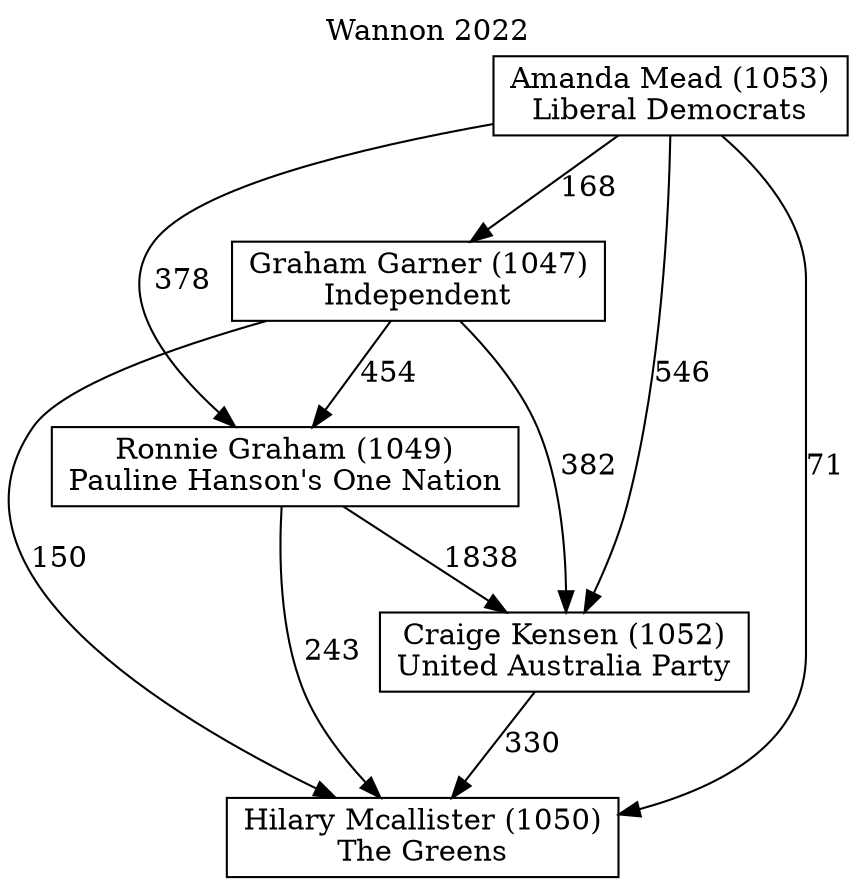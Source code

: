 // House preference flow
digraph "Hilary Mcallister (1050)_Wannon_2022" {
	graph [label="Wannon 2022" labelloc=t mclimit=10]
	node [shape=box]
	"Hilary Mcallister (1050)" [label="Hilary Mcallister (1050)
The Greens"]
	"Ronnie Graham (1049)" [label="Ronnie Graham (1049)
Pauline Hanson's One Nation"]
	"Craige Kensen (1052)" [label="Craige Kensen (1052)
United Australia Party"]
	"Graham Garner (1047)" [label="Graham Garner (1047)
Independent"]
	"Amanda Mead (1053)" [label="Amanda Mead (1053)
Liberal Democrats"]
	"Amanda Mead (1053)" -> "Graham Garner (1047)" [label=168]
	"Craige Kensen (1052)" -> "Hilary Mcallister (1050)" [label=330]
	"Graham Garner (1047)" -> "Craige Kensen (1052)" [label=382]
	"Graham Garner (1047)" -> "Ronnie Graham (1049)" [label=454]
	"Amanda Mead (1053)" -> "Ronnie Graham (1049)" [label=378]
	"Amanda Mead (1053)" -> "Craige Kensen (1052)" [label=546]
	"Amanda Mead (1053)" -> "Hilary Mcallister (1050)" [label=71]
	"Graham Garner (1047)" -> "Hilary Mcallister (1050)" [label=150]
	"Ronnie Graham (1049)" -> "Hilary Mcallister (1050)" [label=243]
	"Ronnie Graham (1049)" -> "Craige Kensen (1052)" [label=1838]
}
